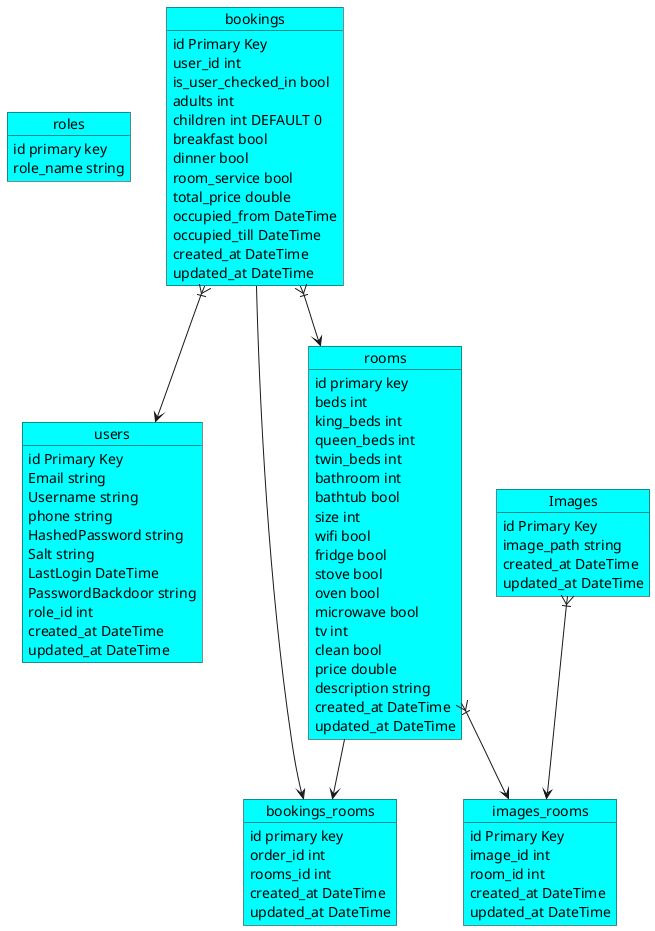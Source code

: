 ﻿@startuml
'https://plantuml.com/sequence-diagram

skinparam class{
    BackgroundColor LightGreen
}

skinparam object{
    BackgroundColor Cyan
}

skinparam json{
    BackgroundColor LightGreen
}

object roles {
	id primary key
	role_name string
}

object users {
	id Primary Key
	Email string
	Username string
	phone string
	HashedPassword string
	Salt string
	LastLogin DateTime
	PasswordBackdoor string
	role_id int
	created_at DateTime
	updated_at DateTime
}

object bookings {
	id Primary Key
	user_id int
	is_user_checked_in bool
	adults int
	children int DEFAULT 0
	breakfast bool
	dinner bool
	room_service bool
	total_price double
	occupied_from DateTime
	occupied_till DateTime
	created_at DateTime
	updated_at DateTime
}

object rooms {
	id primary key
	beds int
	king_beds int
	queen_beds int
	twin_beds int
	bathroom int
	bathtub bool
	size int
	wifi bool
	fridge bool
	stove bool
	oven bool
	microwave bool
	tv int
	clean bool
	price double
	description string
	created_at DateTime
	updated_at DateTime
}

'One-to-Many'
object bookings_rooms {
	id primary key
	order_id int
	rooms_id int
	created_at DateTime
	updated_at DateTime
}

object Images {
	id Primary Key
	image_path string
	created_at DateTime
	updated_at DateTime
}

'Many-to-Many'
object images_rooms{
	id Primary Key
	image_id int
	room_id int
	created_at DateTime
	updated_at DateTime
}

bookings }|--> rooms
rooms --> bookings_rooms
bookings --> bookings_rooms
bookings }|--> users
Images }|--> images_rooms
rooms }|--> images_rooms
@enduml